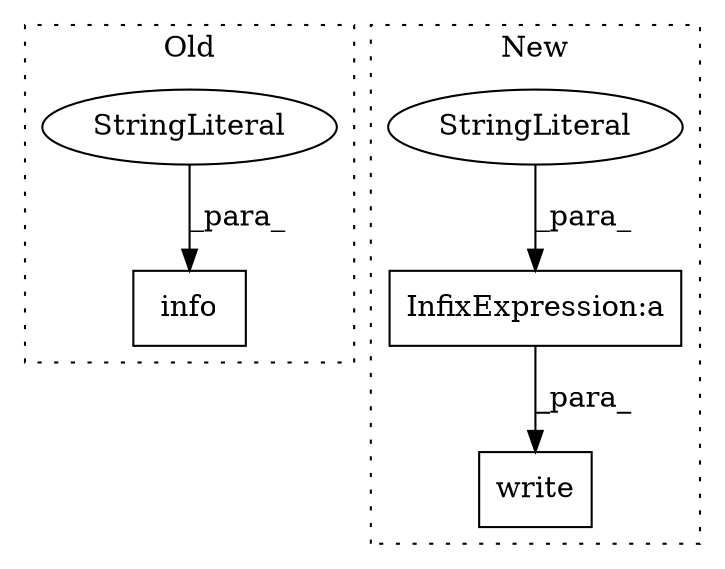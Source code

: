 digraph G {
subgraph cluster0 {
1 [label="info" a="32" s="1326,1394" l="5,1" shape="box"];
3 [label="StringLiteral" a="45" s="1331" l="47" shape="ellipse"];
label = "Old";
style="dotted";
}
subgraph cluster1 {
2 [label="write" a="32" s="1346,1419" l="6,1" shape="box"];
4 [label="InfixExpression:a" a="27" s="1401" l="3" shape="box"];
5 [label="StringLiteral" a="45" s="1352" l="49" shape="ellipse"];
label = "New";
style="dotted";
}
3 -> 1 [label="_para_"];
4 -> 2 [label="_para_"];
5 -> 4 [label="_para_"];
}